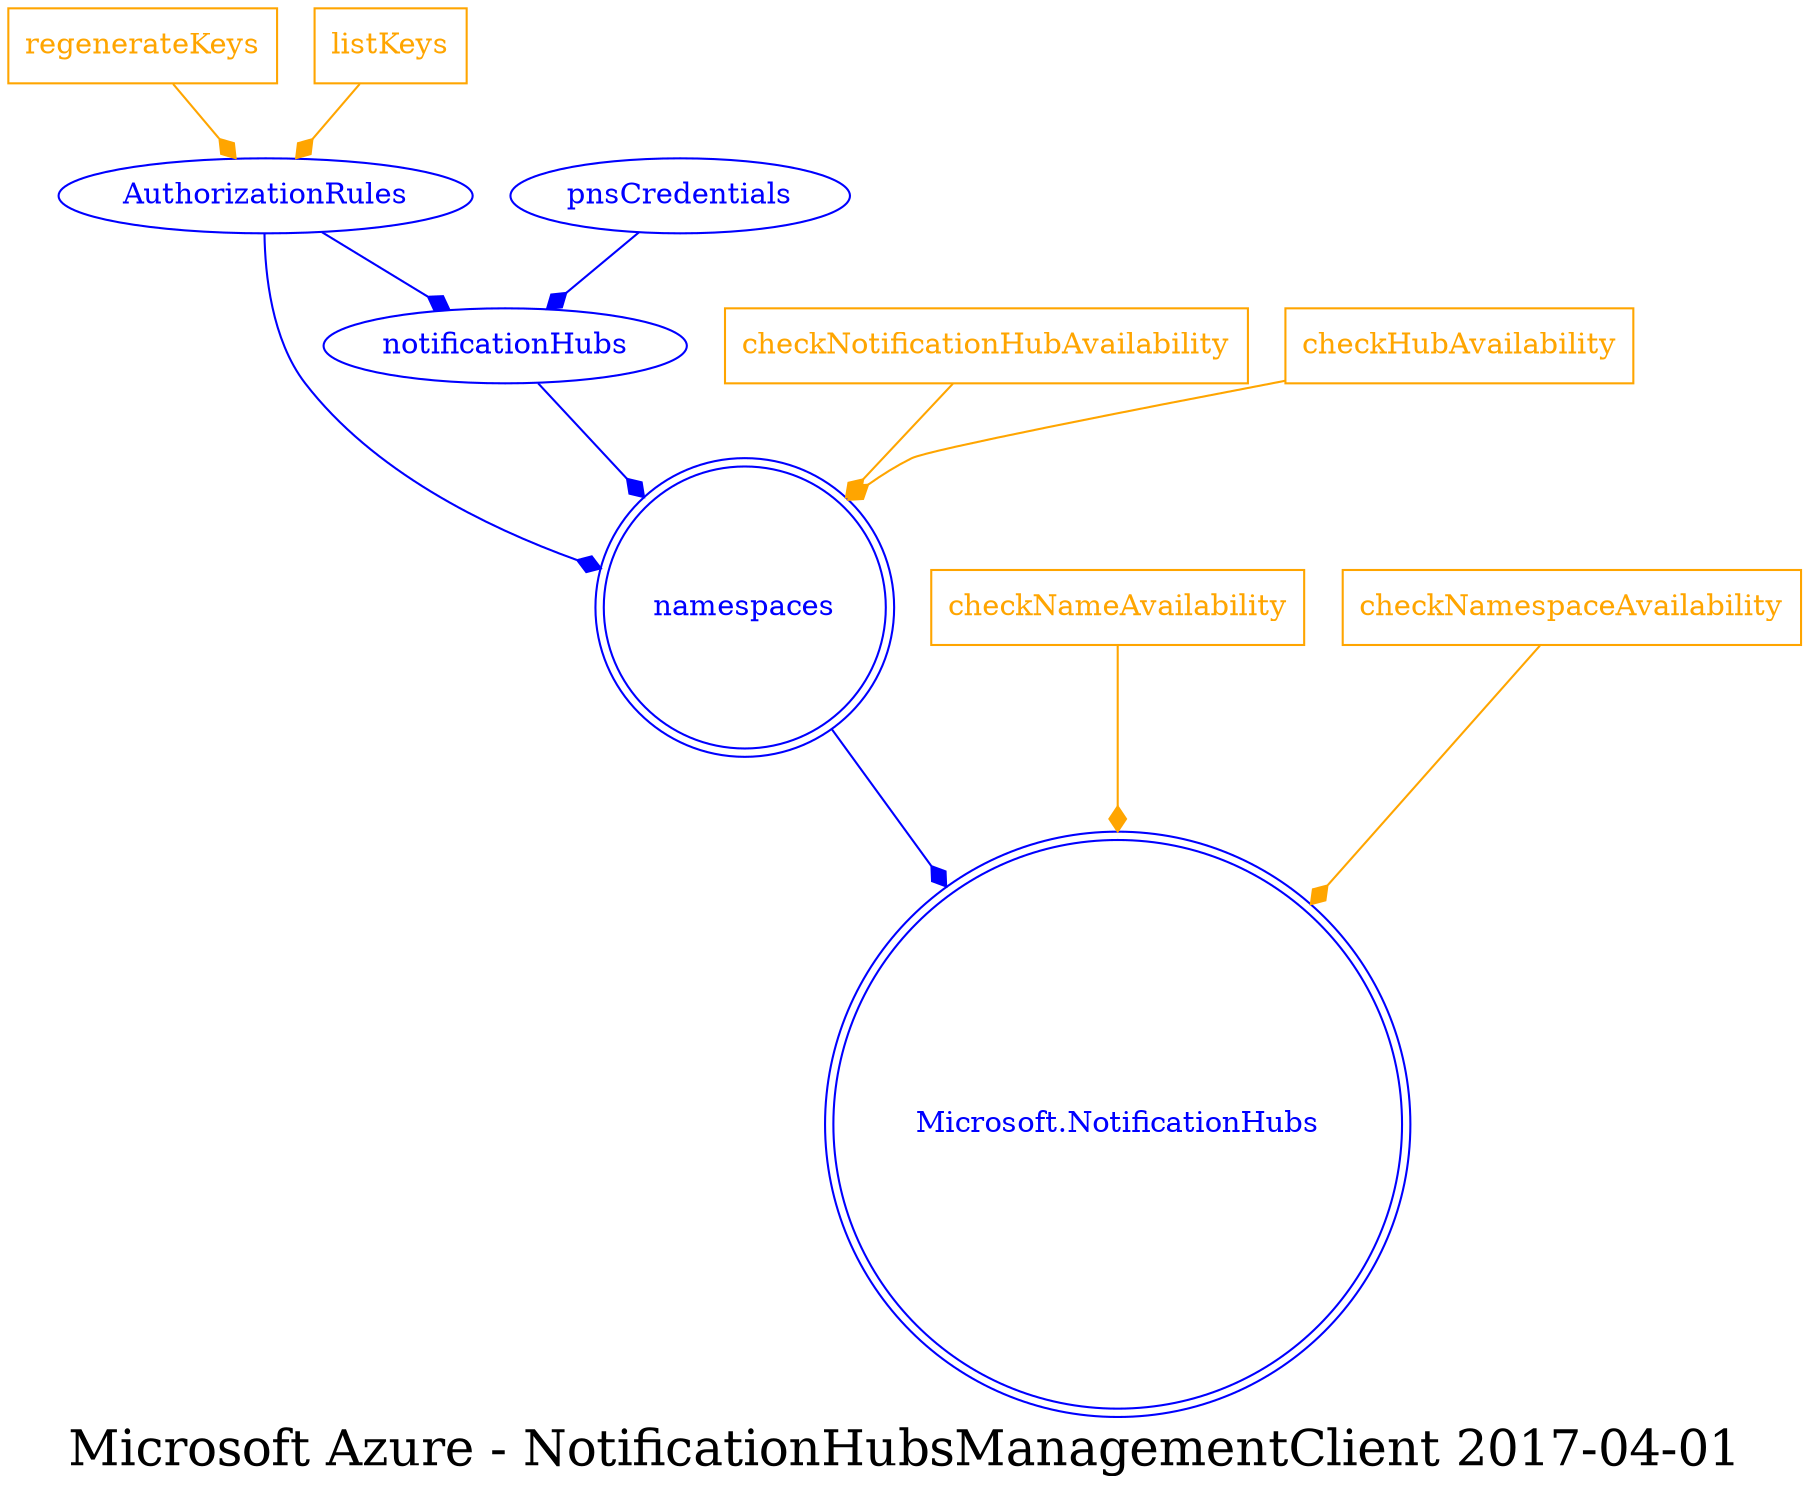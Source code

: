 digraph LexiconGraph {
graph[label="Microsoft Azure - NotificationHubsManagementClient 2017-04-01", fontsize=24]
splines=true
"Microsoft.NotificationHubs" [color=blue, fontcolor=blue, shape=doublecircle]
"namespaces" [color=blue, fontcolor=blue, shape=doublecircle]
"checkNameAvailability" [color=orange, fontcolor=orange, shape=box]
"checkNameAvailability" -> "Microsoft.NotificationHubs" [color=orange, fontcolor=orange, arrowhead=diamond, arrowtail=none]
"namespaces" -> "Microsoft.NotificationHubs" [color=blue, fontcolor=blue, arrowhead=diamond, arrowtail=none]
"checkNamespaceAvailability" [color=orange, fontcolor=orange, shape=box]
"checkNamespaceAvailability" -> "Microsoft.NotificationHubs" [color=orange, fontcolor=orange, arrowhead=diamond, arrowtail=none]
"notificationHubs" -> "namespaces" [color=blue, fontcolor=blue, arrowhead=diamond, arrowtail=none]
"notificationHubs" [color=blue, fontcolor=blue, shape=ellipse]
"AuthorizationRules" -> "notificationHubs" [color=blue, fontcolor=blue, arrowhead=diamond, arrowtail=none]
"AuthorizationRules" [color=blue, fontcolor=blue, shape=ellipse]
"regenerateKeys" [color=orange, fontcolor=orange, shape=box]
"regenerateKeys" -> "AuthorizationRules" [color=orange, fontcolor=orange, arrowhead=diamond, arrowtail=none]
"listKeys" [color=orange, fontcolor=orange, shape=box]
"listKeys" -> "AuthorizationRules" [color=orange, fontcolor=orange, arrowhead=diamond, arrowtail=none]
"pnsCredentials" -> "notificationHubs" [color=blue, fontcolor=blue, arrowhead=diamond, arrowtail=none]
"pnsCredentials" [color=blue, fontcolor=blue, shape=ellipse]
"checkNotificationHubAvailability" [color=orange, fontcolor=orange, shape=box]
"checkNotificationHubAvailability" -> "namespaces" [color=orange, fontcolor=orange, arrowhead=diamond, arrowtail=none]
"AuthorizationRules" -> "namespaces" [color=blue, fontcolor=blue, arrowhead=diamond, arrowtail=none]
"checkHubAvailability" [color=orange, fontcolor=orange, shape=box]
"checkHubAvailability" -> "namespaces" [color=orange, fontcolor=orange, arrowhead=diamond, arrowtail=none]
}
